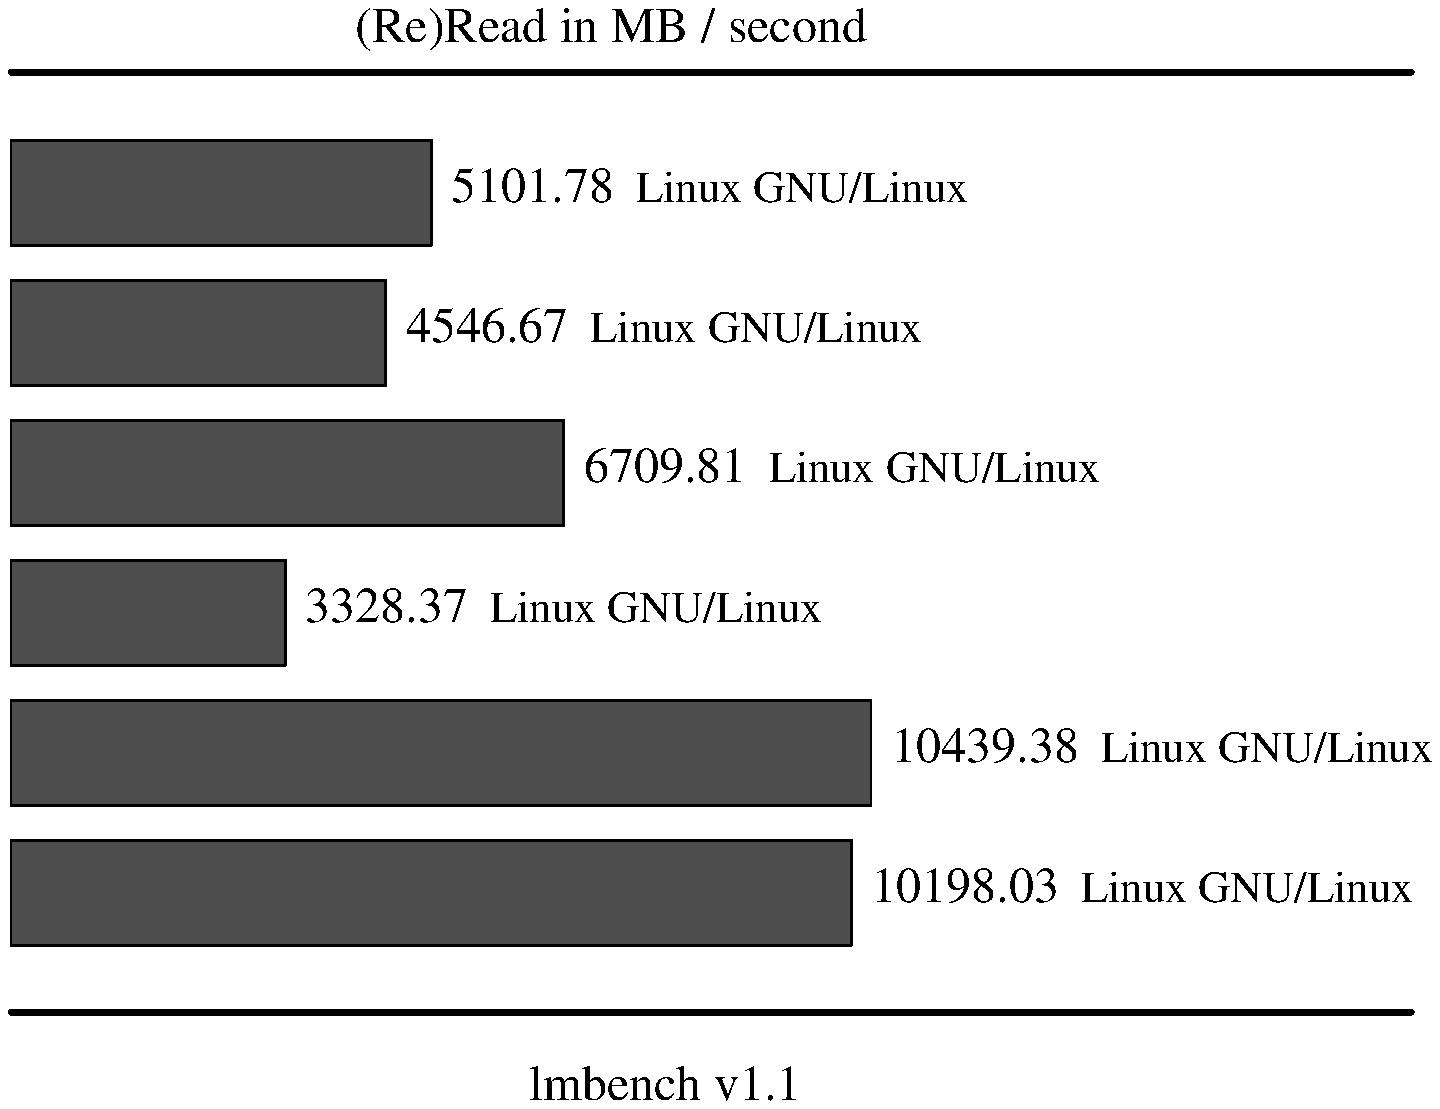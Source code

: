 .sp .75i
.po .23i
.ft R
.ps 16
.vs 21
.ce 100
\s+2(Re)Read in MB / second\s0
.ce 0
.vs 
.PS
.ps 16
.vs 11
[
# Variables, tweek these.
	fillval = .12		# default fill value boxes
	xsize = 4.3		# width of the graph
	ysize = 4.2		# height of the graph
	n = 6
	boxpercent = 75 / 100
	gap = xsize / n * (1 - boxpercent)
	maxdata = 10439.38
	yscale = ysize / maxdata
	xscale = xsize / maxdata

# Draw the graph borders 
	O:	box invis ht ysize wid xsize
boxht = ysize / n * boxpercent
box fill .7 wid 5101.78 * xscale with .nw at O.nw - (0, gap /2 + 0 * (ysize/n))
"\s+25101.78\s0  Linux GNU/Linux" ljust at last box.e + .1,0
box fill .7 wid 4546.67 * xscale with .nw at O.nw - (0, gap /2 + 1 * (ysize/n))
"\s+24546.67\s0  Linux GNU/Linux" ljust at last box.e + .1,0
box fill .7 wid 6709.81 * xscale with .nw at O.nw - (0, gap /2 + 2 * (ysize/n))
"\s+26709.81\s0  Linux GNU/Linux" ljust at last box.e + .1,0
box fill .7 wid 3328.37 * xscale with .nw at O.nw - (0, gap /2 + 3 * (ysize/n))
"\s+23328.37\s0  Linux GNU/Linux" ljust at last box.e + .1,0
box fill .7 wid 10439.38 * xscale with .nw at O.nw - (0, gap /2 + 4 * (ysize/n))
"\s+210439.38\s0  Linux GNU/Linux" ljust at last box.e + .1,0
box fill .7 wid 10198.03 * xscale with .nw at O.nw - (0, gap /2 + 5 * (ysize/n))
"\s+210198.03\s0  Linux GNU/Linux" ljust at last box.e + .1,0
]
box invis wid last [].wid + .5 ht last [].ht + .5 with .nw at last [].nw + (-.25, .25)
move to last [].nw + 0,.25
line thick 2 right 7
move to last [].sw - 0,.25
line thick 2 right 7
.PE
.ft
.ps
.vs
.po
.po .5i
.ft R
.ps 16
.vs 21
.sp .5
.ce 100
\s+2lmbench v1.1\s0
.po
.ft
.ps
.vs
.ce 0
